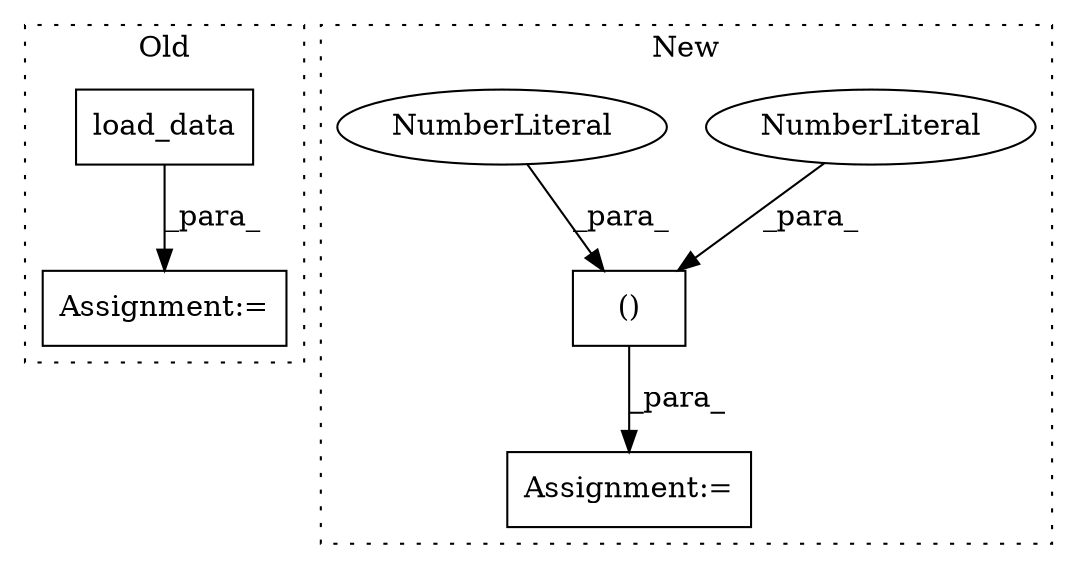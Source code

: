 digraph G {
subgraph cluster0 {
1 [label="load_data" a="32" s="12066,12130" l="10,1" shape="box"];
6 [label="Assignment:=" a="7" s="12057" l="1" shape="box"];
label = "Old";
style="dotted";
}
subgraph cluster1 {
2 [label="()" a="106" s="12330" l="71" shape="box"];
3 [label="NumberLiteral" a="34" s="12400" l="1" shape="ellipse"];
4 [label="Assignment:=" a="7" s="12312" l="1" shape="box"];
5 [label="NumberLiteral" a="34" s="12330" l="1" shape="ellipse"];
label = "New";
style="dotted";
}
1 -> 6 [label="_para_"];
2 -> 4 [label="_para_"];
3 -> 2 [label="_para_"];
5 -> 2 [label="_para_"];
}